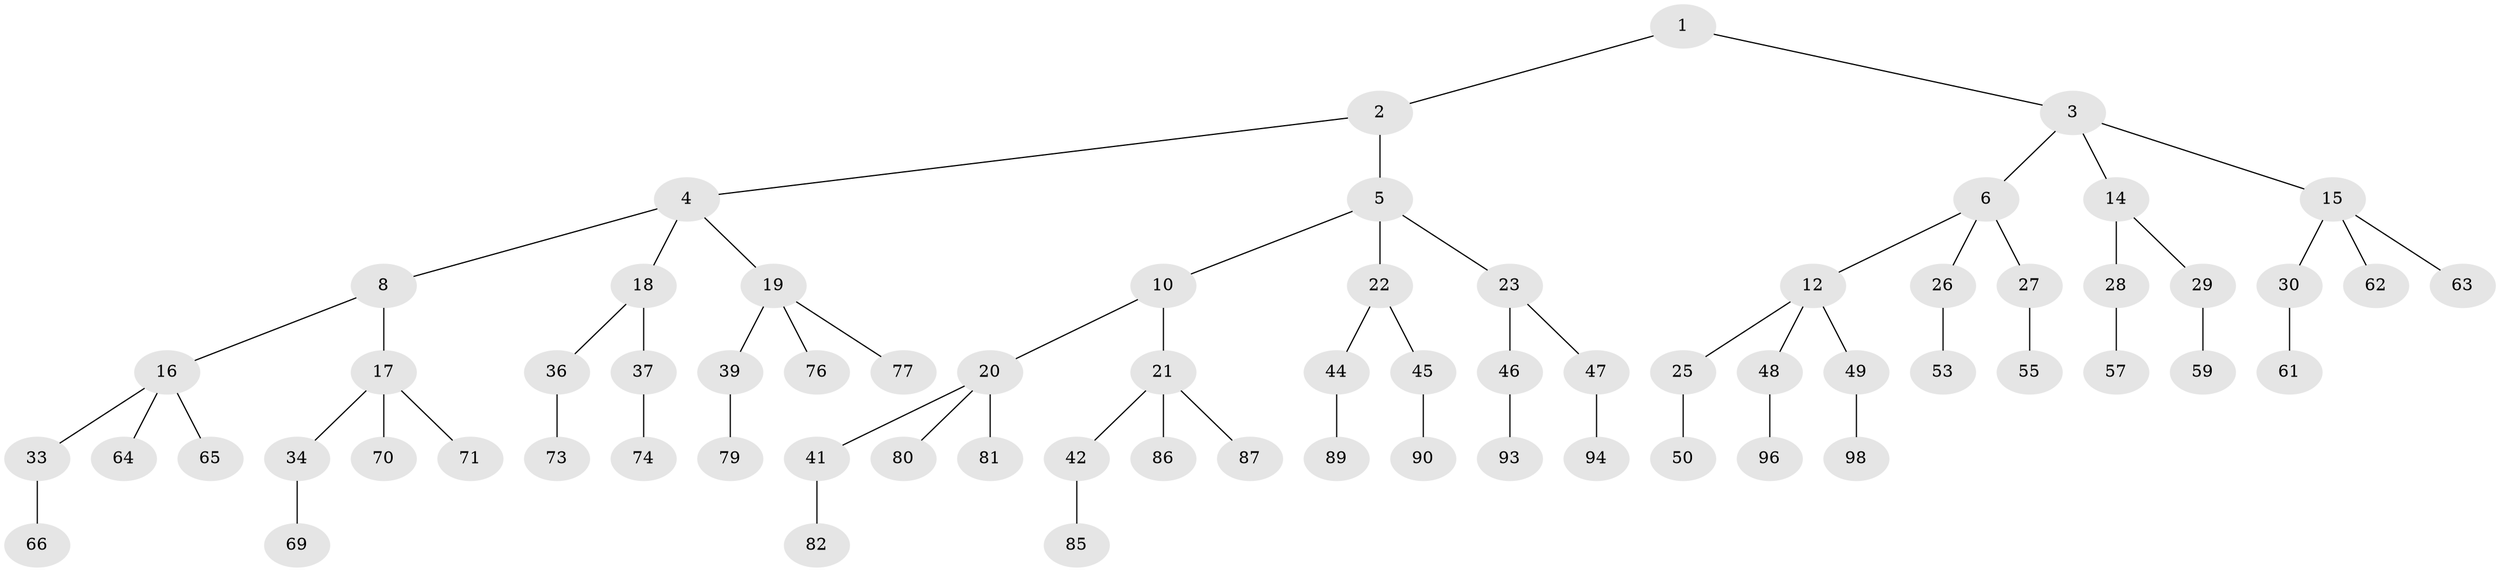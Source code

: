 // original degree distribution, {2: 0.02, 3: 0.48, 1: 0.5}
// Generated by graph-tools (version 1.1) at 2025/11/02/21/25 10:11:11]
// undirected, 69 vertices, 68 edges
graph export_dot {
graph [start="1"]
  node [color=gray90,style=filled];
  1;
  2 [latent=1];
  3 [latent=1,super="+7"];
  4 [latent=0.5,super="+9"];
  5 [latent=0.5,super="+11"];
  6 [latent=0.5,super="+13"];
  8 [latent=0.333333];
  10 [latent=0.333333];
  12 [latent=0.333333,super="+24"];
  14 [latent=0.333333];
  15 [latent=0.333333,super="+31"];
  16 [latent=0.25,super="+32"];
  17 [latent=0.25,super="+35"];
  18 [latent=0.25];
  19 [latent=0.25,super="+38"];
  20 [latent=0.25,super="+40"];
  21 [latent=0.25,super="+43"];
  22 [latent=0.25];
  23 [latent=0.25];
  25 [latent=0.25,super="+51"];
  26 [latent=0.25,super="+52"];
  27 [latent=0.25,super="+54"];
  28 [latent=0.25,super="+56"];
  29 [latent=0.25,super="+58"];
  30 [latent=0.25,super="+60"];
  33 [latent=0.2,super="+67"];
  34 [latent=0.2,super="+68"];
  36 [latent=0.2,super="+72"];
  37 [latent=0.2,super="+75"];
  39 [latent=0.2,super="+78"];
  41 [latent=0.2,super="+83"];
  42 [latent=0.2,super="+84"];
  44 [latent=0.2,super="+88"];
  45 [latent=0.2,super="+91"];
  46 [latent=0.2,super="+92"];
  47 [latent=0.2,super="+95"];
  48 [latent=0.2,super="+97"];
  49 [latent=0.2,super="+99"];
  50 [latent=0.2,super="+100"];
  53 [latent=0.2];
  55 [latent=0.2];
  57 [latent=0.2];
  59 [latent=0.2];
  61 [latent=0.2];
  62 [latent=0.2];
  63 [latent=0.2];
  64 [latent=0.166667];
  65 [latent=0.166667];
  66 [latent=0.166667];
  69 [latent=0.166667];
  70 [latent=0.166667];
  71 [latent=0.166667];
  73 [latent=0.166667];
  74 [latent=0.166667];
  76 [latent=0.166667];
  77 [latent=0.166667];
  79 [latent=0.166667];
  80 [latent=0.166667];
  81 [latent=0.166667];
  82 [latent=0.166667];
  85 [latent=0.166667];
  86 [latent=0.166667];
  87 [latent=0.166667];
  89 [latent=0.166667];
  90 [latent=0.166667];
  93 [latent=0.166667];
  94 [latent=0.166667];
  96 [latent=0.166667];
  98 [latent=0.166667];
  1 -- 2;
  1 -- 3;
  2 -- 4;
  2 -- 5;
  3 -- 6;
  3 -- 14;
  3 -- 15;
  4 -- 8;
  4 -- 18;
  4 -- 19;
  5 -- 10;
  5 -- 22;
  5 -- 23;
  6 -- 12;
  6 -- 26;
  6 -- 27;
  8 -- 16;
  8 -- 17;
  10 -- 20;
  10 -- 21;
  12 -- 25;
  12 -- 48;
  12 -- 49;
  14 -- 28;
  14 -- 29;
  15 -- 30;
  15 -- 63;
  15 -- 62;
  16 -- 33;
  16 -- 65;
  16 -- 64;
  17 -- 34;
  17 -- 70;
  17 -- 71;
  18 -- 36;
  18 -- 37;
  19 -- 39;
  19 -- 76;
  19 -- 77;
  20 -- 41;
  20 -- 80;
  20 -- 81;
  21 -- 42;
  21 -- 86;
  21 -- 87;
  22 -- 44;
  22 -- 45;
  23 -- 46;
  23 -- 47;
  25 -- 50;
  26 -- 53;
  27 -- 55;
  28 -- 57;
  29 -- 59;
  30 -- 61;
  33 -- 66;
  34 -- 69;
  36 -- 73;
  37 -- 74;
  39 -- 79;
  41 -- 82;
  42 -- 85;
  44 -- 89;
  45 -- 90;
  46 -- 93;
  47 -- 94;
  48 -- 96;
  49 -- 98;
}
